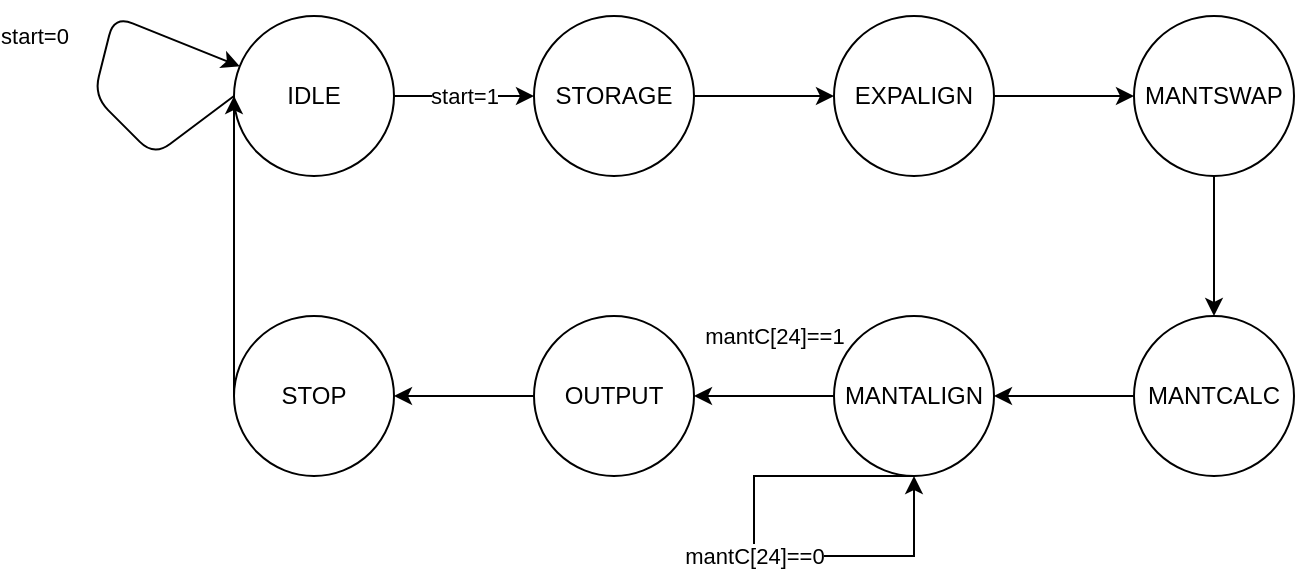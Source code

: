 <mxfile>
    <diagram name="Page-1" id="0">
        <mxGraphModel dx="493" dy="471" grid="1" gridSize="10" guides="1" tooltips="1" connect="1" arrows="1" fold="1" page="1" pageScale="1" pageWidth="827" pageHeight="1169" math="0" shadow="0">
            <root>
                <mxCell id="0"/>
                <mxCell id="1" parent="0"/>
                <mxCell id="IDLE" value="IDLE" style="ellipse;whiteSpace=wrap;html=1;aspect=fixed;" parent="1" vertex="1">
                    <mxGeometry x="200" y="300" width="80" height="80" as="geometry"/>
                </mxCell>
                <mxCell id="STORAGE" value="STORAGE" style="ellipse;whiteSpace=wrap;html=1;aspect=fixed;" parent="1" vertex="1">
                    <mxGeometry x="350" y="300" width="80" height="80" as="geometry"/>
                </mxCell>
                <mxCell id="EXPALIGN" value="EXPALIGN" style="ellipse;whiteSpace=wrap;html=1;aspect=fixed;" parent="1" vertex="1">
                    <mxGeometry x="500" y="300" width="80" height="80" as="geometry"/>
                </mxCell>
                <mxCell id="MANTSWAP" value="MANTSWAP" style="ellipse;whiteSpace=wrap;html=1;aspect=fixed;" parent="1" vertex="1">
                    <mxGeometry x="650" y="300" width="80" height="80" as="geometry"/>
                </mxCell>
                <mxCell id="MANTCALC" value="MANTCALC" style="ellipse;whiteSpace=wrap;html=1;aspect=fixed;" parent="1" vertex="1">
                    <mxGeometry x="650" y="450" width="80" height="80" as="geometry"/>
                </mxCell>
                <mxCell id="MANTALIGN" value="MANTALIGN" style="ellipse;whiteSpace=wrap;html=1;aspect=fixed;" parent="1" vertex="1">
                    <mxGeometry x="500" y="450" width="80" height="80" as="geometry"/>
                </mxCell>
                <mxCell id="OUTPUT" value="OUTPUT" style="ellipse;whiteSpace=wrap;html=1;aspect=fixed;" parent="1" vertex="1">
                    <mxGeometry x="350" y="450" width="80" height="80" as="geometry"/>
                </mxCell>
                <mxCell id="STOP" value="STOP" style="ellipse;whiteSpace=wrap;html=1;aspect=fixed;" parent="1" vertex="1">
                    <mxGeometry x="200" y="450" width="80" height="80" as="geometry"/>
                </mxCell>
                <mxCell id="e1" value="start=1" style="edgeStyle=none;html=1;exitX=1;exitY=0.5;entryX=0;entryY=0.5;" parent="1" source="IDLE" target="STORAGE" edge="1">
                    <mxGeometry relative="1" as="geometry"/>
                </mxCell>
                <mxCell id="e2" value="start=0" style="edgeStyle=none;html=1;exitX=0;exitY=0.5;" parent="1" source="IDLE" target="IDLE" edge="1">
                    <mxGeometry x="0.139" y="36" relative="1" as="geometry">
                        <mxPoint x="120" y="260" as="sourcePoint"/>
                        <mxPoint x="180" y="310" as="targetPoint"/>
                        <Array as="points">
                            <mxPoint x="160" y="370"/>
                            <mxPoint x="130" y="340"/>
                            <mxPoint x="140" y="300"/>
                        </Array>
                        <mxPoint as="offset"/>
                    </mxGeometry>
                </mxCell>
                <mxCell id="e3" value="" style="edgeStyle=none;html=1;exitX=1;exitY=0.5;entryX=0;entryY=0.5;" parent="1" source="STORAGE" target="EXPALIGN" edge="1">
                    <mxGeometry relative="1" as="geometry"/>
                </mxCell>
                <mxCell id="e4" value="" style="edgeStyle=none;html=1;exitX=1;exitY=0.5;entryX=0;entryY=0.5;" parent="1" source="EXPALIGN" target="MANTSWAP" edge="1">
                    <mxGeometry relative="1" as="geometry"/>
                </mxCell>
                <mxCell id="e5" value="" style="edgeStyle=none;html=1;exitX=0.5;exitY=1;entryX=0.5;entryY=0;" parent="1" source="MANTSWAP" target="MANTCALC" edge="1">
                    <mxGeometry relative="1" as="geometry"/>
                </mxCell>
                <mxCell id="e6" value="" style="edgeStyle=none;html=1;exitX=0;exitY=0.5;entryX=1;entryY=0.5;" parent="1" source="MANTCALC" target="MANTALIGN" edge="1">
                    <mxGeometry relative="1" as="geometry"/>
                </mxCell>
                <mxCell id="e7" value="mantC[24]==0" style="edgeStyle=none;html=1;exitX=0.5;exitY=1;rounded=0;" parent="1" source="MANTALIGN" edge="1">
                    <mxGeometry relative="1" as="geometry">
                        <mxPoint x="540" y="530" as="sourcePoint"/>
                        <mxPoint x="540" y="530" as="targetPoint"/>
                        <Array as="points">
                            <mxPoint x="460" y="530"/>
                            <mxPoint x="460" y="570"/>
                            <mxPoint x="540" y="570"/>
                        </Array>
                    </mxGeometry>
                </mxCell>
                <mxCell id="e8" value="mantC[24]==1" style="edgeStyle=none;html=1;exitX=0;exitY=0.5;entryX=1;entryY=0.5;" parent="1" source="MANTALIGN" target="OUTPUT" edge="1">
                    <mxGeometry x="-0.143" y="-30" relative="1" as="geometry">
                        <mxPoint as="offset"/>
                    </mxGeometry>
                </mxCell>
                <mxCell id="e9" value="" style="edgeStyle=none;html=1;exitX=0;exitY=0.5;entryX=1;entryY=0.5;" parent="1" source="OUTPUT" target="STOP" edge="1">
                    <mxGeometry relative="1" as="geometry"/>
                </mxCell>
                <mxCell id="e10" value="" style="edgeStyle=none;html=1;exitX=0;exitY=0.5;entryX=0;entryY=0.5;entryDx=0;entryDy=0;" parent="1" source="STOP" target="IDLE" edge="1">
                    <mxGeometry relative="1" as="geometry"/>
                </mxCell>
            </root>
        </mxGraphModel>
    </diagram>
</mxfile>